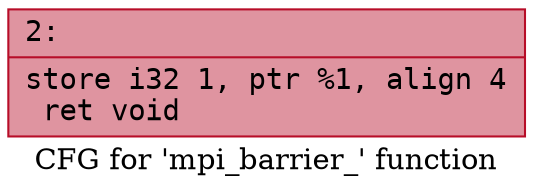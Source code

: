 digraph "CFG for 'mpi_barrier_' function" {
	label="CFG for 'mpi_barrier_' function";

	Node0x5560a31bbc40 [shape=record,color="#b70d28ff", style=filled, fillcolor="#b70d2870" fontname="Courier",label="{2:\l|  store i32 1, ptr %1, align 4\l  ret void\l}"];
}
